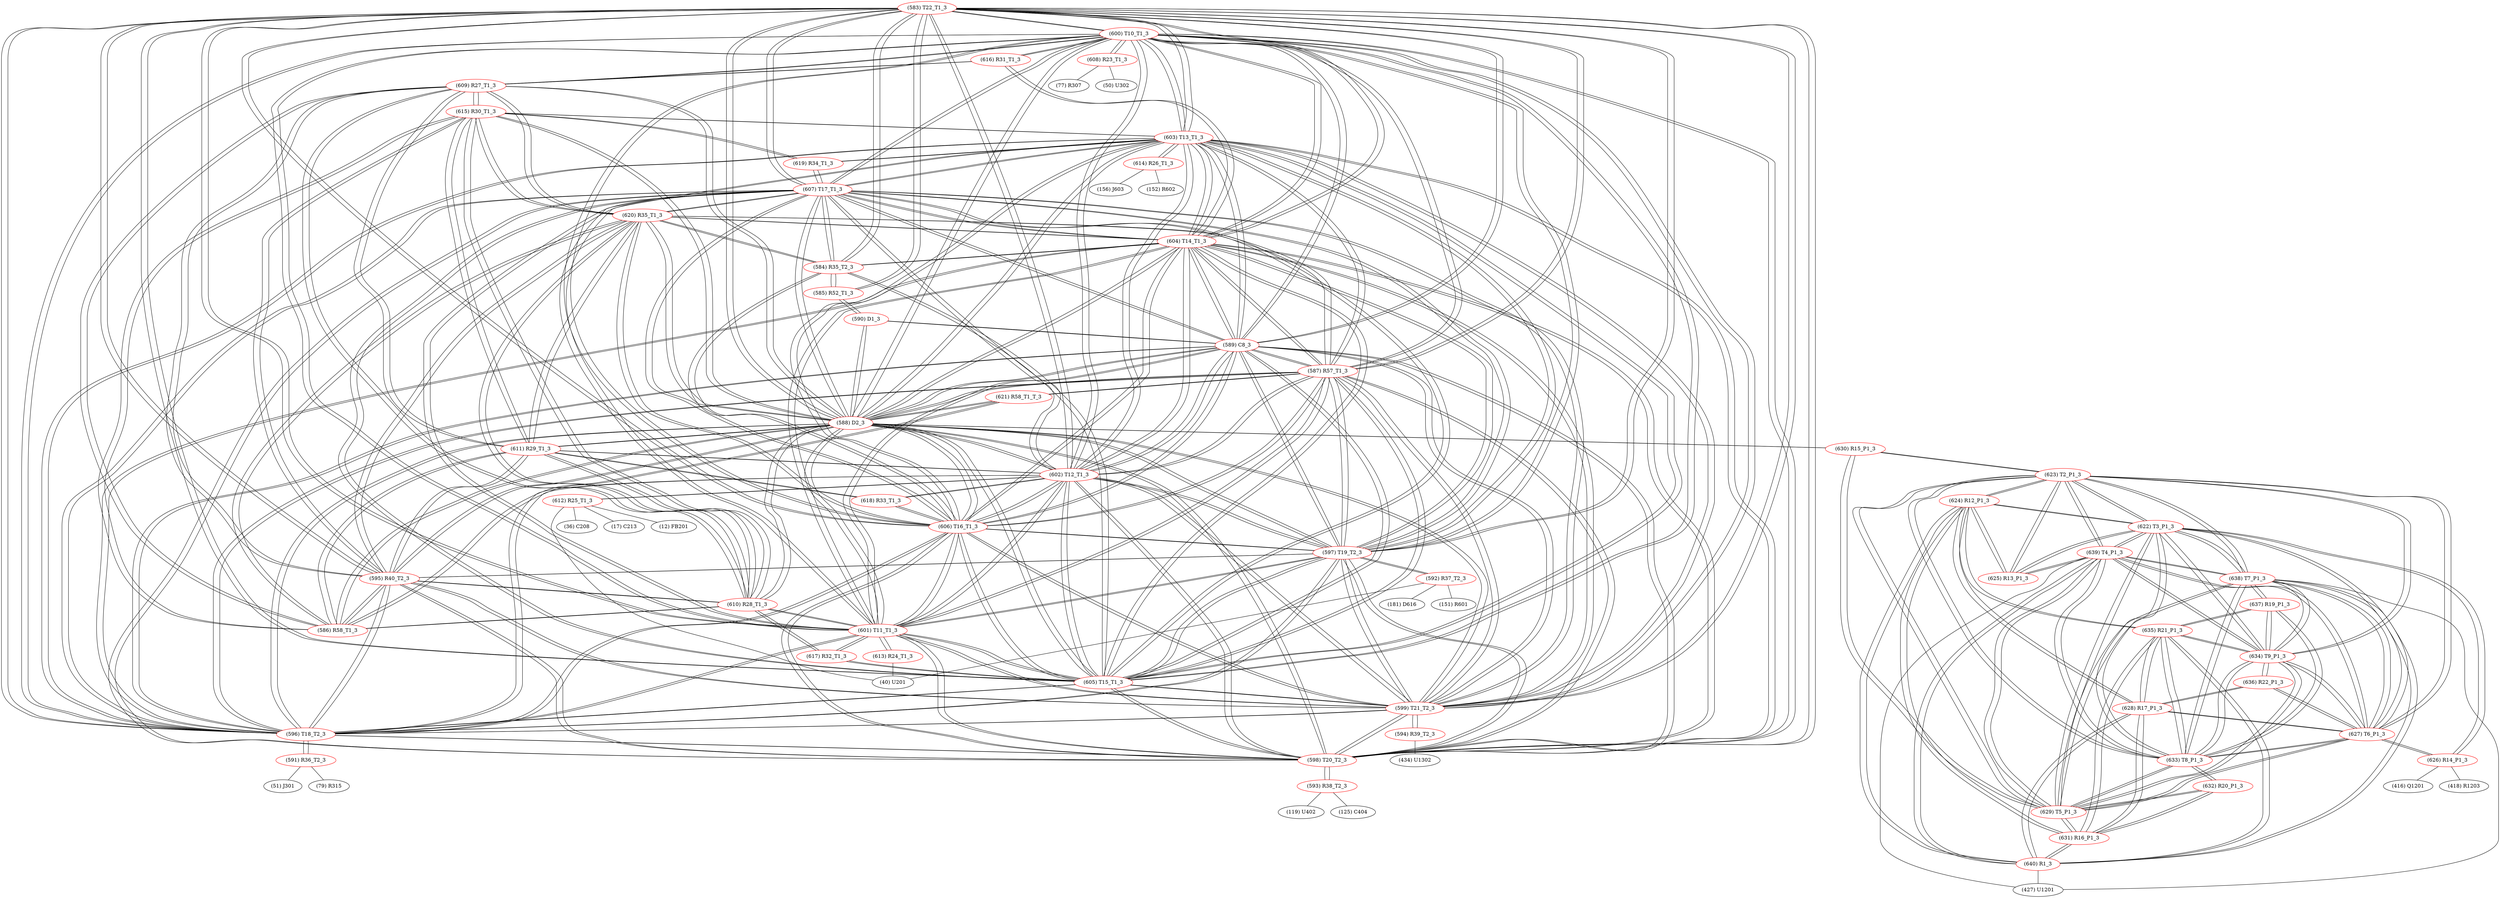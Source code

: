 graph {
	583 [label="(583) T22_T1_3" color=red]
	600 [label="(600) T10_T1_3"]
	601 [label="(601) T11_T1_3"]
	602 [label="(602) T12_T1_3"]
	603 [label="(603) T13_T1_3"]
	598 [label="(598) T20_T2_3"]
	604 [label="(604) T14_T1_3"]
	605 [label="(605) T15_T1_3"]
	596 [label="(596) T18_T2_3"]
	599 [label="(599) T21_T2_3"]
	597 [label="(597) T19_T2_3"]
	589 [label="(589) C8_3"]
	606 [label="(606) T16_T1_3"]
	607 [label="(607) T17_T1_3"]
	588 [label="(588) D2_3"]
	587 [label="(587) R57_T1_3"]
	584 [label="(584) R35_T2_3"]
	585 [label="(585) R52_T1_3"]
	595 [label="(595) R40_T2_3"]
	584 [label="(584) R35_T2_3" color=red]
	585 [label="(585) R52_T1_3"]
	583 [label="(583) T22_T1_3"]
	604 [label="(604) T14_T1_3"]
	605 [label="(605) T15_T1_3"]
	607 [label="(607) T17_T1_3"]
	606 [label="(606) T16_T1_3"]
	620 [label="(620) R35_T1_3"]
	585 [label="(585) R52_T1_3" color=red]
	590 [label="(590) D1_3"]
	584 [label="(584) R35_T2_3"]
	583 [label="(583) T22_T1_3"]
	586 [label="(586) R58_T1_3" color=red]
	588 [label="(588) D2_3"]
	595 [label="(595) R40_T2_3"]
	609 [label="(609) R27_T1_3"]
	610 [label="(610) R28_T1_3"]
	611 [label="(611) R29_T1_3"]
	615 [label="(615) R30_T1_3"]
	620 [label="(620) R35_T1_3"]
	621 [label="(621) R58_T1_T_3"]
	587 [label="(587) R57_T1_3" color=red]
	600 [label="(600) T10_T1_3"]
	601 [label="(601) T11_T1_3"]
	602 [label="(602) T12_T1_3"]
	603 [label="(603) T13_T1_3"]
	598 [label="(598) T20_T2_3"]
	604 [label="(604) T14_T1_3"]
	605 [label="(605) T15_T1_3"]
	596 [label="(596) T18_T2_3"]
	599 [label="(599) T21_T2_3"]
	597 [label="(597) T19_T2_3"]
	589 [label="(589) C8_3"]
	606 [label="(606) T16_T1_3"]
	607 [label="(607) T17_T1_3"]
	588 [label="(588) D2_3"]
	583 [label="(583) T22_T1_3"]
	621 [label="(621) R58_T1_T_3"]
	588 [label="(588) D2_3" color=red]
	586 [label="(586) R58_T1_3"]
	595 [label="(595) R40_T2_3"]
	609 [label="(609) R27_T1_3"]
	610 [label="(610) R28_T1_3"]
	611 [label="(611) R29_T1_3"]
	615 [label="(615) R30_T1_3"]
	620 [label="(620) R35_T1_3"]
	600 [label="(600) T10_T1_3"]
	601 [label="(601) T11_T1_3"]
	602 [label="(602) T12_T1_3"]
	603 [label="(603) T13_T1_3"]
	598 [label="(598) T20_T2_3"]
	604 [label="(604) T14_T1_3"]
	605 [label="(605) T15_T1_3"]
	596 [label="(596) T18_T2_3"]
	599 [label="(599) T21_T2_3"]
	597 [label="(597) T19_T2_3"]
	589 [label="(589) C8_3"]
	606 [label="(606) T16_T1_3"]
	607 [label="(607) T17_T1_3"]
	583 [label="(583) T22_T1_3"]
	587 [label="(587) R57_T1_3"]
	590 [label="(590) D1_3"]
	621 [label="(621) R58_T1_T_3"]
	630 [label="(630) R15_P1_3"]
	589 [label="(589) C8_3" color=red]
	600 [label="(600) T10_T1_3"]
	601 [label="(601) T11_T1_3"]
	602 [label="(602) T12_T1_3"]
	603 [label="(603) T13_T1_3"]
	598 [label="(598) T20_T2_3"]
	604 [label="(604) T14_T1_3"]
	605 [label="(605) T15_T1_3"]
	596 [label="(596) T18_T2_3"]
	599 [label="(599) T21_T2_3"]
	597 [label="(597) T19_T2_3"]
	606 [label="(606) T16_T1_3"]
	607 [label="(607) T17_T1_3"]
	588 [label="(588) D2_3"]
	583 [label="(583) T22_T1_3"]
	587 [label="(587) R57_T1_3"]
	590 [label="(590) D1_3"]
	590 [label="(590) D1_3" color=red]
	588 [label="(588) D2_3"]
	589 [label="(589) C8_3"]
	585 [label="(585) R52_T1_3"]
	591 [label="(591) R36_T2_3" color=red]
	79 [label="(79) R315"]
	51 [label="(51) J301"]
	596 [label="(596) T18_T2_3"]
	592 [label="(592) R37_T2_3" color=red]
	181 [label="(181) D616"]
	151 [label="(151) R601"]
	40 [label="(40) U201"]
	597 [label="(597) T19_T2_3"]
	593 [label="(593) R38_T2_3" color=red]
	119 [label="(119) U402"]
	125 [label="(125) C404"]
	598 [label="(598) T20_T2_3"]
	594 [label="(594) R39_T2_3" color=red]
	434 [label="(434) U1302"]
	599 [label="(599) T21_T2_3"]
	595 [label="(595) R40_T2_3" color=red]
	588 [label="(588) D2_3"]
	586 [label="(586) R58_T1_3"]
	609 [label="(609) R27_T1_3"]
	610 [label="(610) R28_T1_3"]
	611 [label="(611) R29_T1_3"]
	615 [label="(615) R30_T1_3"]
	620 [label="(620) R35_T1_3"]
	598 [label="(598) T20_T2_3"]
	599 [label="(599) T21_T2_3"]
	597 [label="(597) T19_T2_3"]
	583 [label="(583) T22_T1_3"]
	596 [label="(596) T18_T2_3"]
	596 [label="(596) T18_T2_3" color=red]
	600 [label="(600) T10_T1_3"]
	601 [label="(601) T11_T1_3"]
	602 [label="(602) T12_T1_3"]
	603 [label="(603) T13_T1_3"]
	598 [label="(598) T20_T2_3"]
	604 [label="(604) T14_T1_3"]
	605 [label="(605) T15_T1_3"]
	599 [label="(599) T21_T2_3"]
	597 [label="(597) T19_T2_3"]
	589 [label="(589) C8_3"]
	606 [label="(606) T16_T1_3"]
	607 [label="(607) T17_T1_3"]
	588 [label="(588) D2_3"]
	583 [label="(583) T22_T1_3"]
	587 [label="(587) R57_T1_3"]
	595 [label="(595) R40_T2_3"]
	591 [label="(591) R36_T2_3"]
	597 [label="(597) T19_T2_3" color=red]
	600 [label="(600) T10_T1_3"]
	601 [label="(601) T11_T1_3"]
	602 [label="(602) T12_T1_3"]
	603 [label="(603) T13_T1_3"]
	598 [label="(598) T20_T2_3"]
	604 [label="(604) T14_T1_3"]
	605 [label="(605) T15_T1_3"]
	596 [label="(596) T18_T2_3"]
	599 [label="(599) T21_T2_3"]
	589 [label="(589) C8_3"]
	606 [label="(606) T16_T1_3"]
	607 [label="(607) T17_T1_3"]
	588 [label="(588) D2_3"]
	583 [label="(583) T22_T1_3"]
	587 [label="(587) R57_T1_3"]
	595 [label="(595) R40_T2_3"]
	592 [label="(592) R37_T2_3"]
	598 [label="(598) T20_T2_3" color=red]
	600 [label="(600) T10_T1_3"]
	601 [label="(601) T11_T1_3"]
	602 [label="(602) T12_T1_3"]
	603 [label="(603) T13_T1_3"]
	604 [label="(604) T14_T1_3"]
	605 [label="(605) T15_T1_3"]
	596 [label="(596) T18_T2_3"]
	599 [label="(599) T21_T2_3"]
	597 [label="(597) T19_T2_3"]
	589 [label="(589) C8_3"]
	606 [label="(606) T16_T1_3"]
	607 [label="(607) T17_T1_3"]
	588 [label="(588) D2_3"]
	583 [label="(583) T22_T1_3"]
	587 [label="(587) R57_T1_3"]
	595 [label="(595) R40_T2_3"]
	593 [label="(593) R38_T2_3"]
	599 [label="(599) T21_T2_3" color=red]
	600 [label="(600) T10_T1_3"]
	601 [label="(601) T11_T1_3"]
	602 [label="(602) T12_T1_3"]
	603 [label="(603) T13_T1_3"]
	598 [label="(598) T20_T2_3"]
	604 [label="(604) T14_T1_3"]
	605 [label="(605) T15_T1_3"]
	596 [label="(596) T18_T2_3"]
	597 [label="(597) T19_T2_3"]
	589 [label="(589) C8_3"]
	606 [label="(606) T16_T1_3"]
	607 [label="(607) T17_T1_3"]
	588 [label="(588) D2_3"]
	583 [label="(583) T22_T1_3"]
	587 [label="(587) R57_T1_3"]
	595 [label="(595) R40_T2_3"]
	594 [label="(594) R39_T2_3"]
	600 [label="(600) T10_T1_3" color=red]
	601 [label="(601) T11_T1_3"]
	602 [label="(602) T12_T1_3"]
	603 [label="(603) T13_T1_3"]
	598 [label="(598) T20_T2_3"]
	604 [label="(604) T14_T1_3"]
	605 [label="(605) T15_T1_3"]
	596 [label="(596) T18_T2_3"]
	599 [label="(599) T21_T2_3"]
	597 [label="(597) T19_T2_3"]
	589 [label="(589) C8_3"]
	606 [label="(606) T16_T1_3"]
	607 [label="(607) T17_T1_3"]
	588 [label="(588) D2_3"]
	583 [label="(583) T22_T1_3"]
	587 [label="(587) R57_T1_3"]
	608 [label="(608) R23_T1_3"]
	616 [label="(616) R31_T1_3"]
	609 [label="(609) R27_T1_3"]
	601 [label="(601) T11_T1_3" color=red]
	600 [label="(600) T10_T1_3"]
	602 [label="(602) T12_T1_3"]
	603 [label="(603) T13_T1_3"]
	598 [label="(598) T20_T2_3"]
	604 [label="(604) T14_T1_3"]
	605 [label="(605) T15_T1_3"]
	596 [label="(596) T18_T2_3"]
	599 [label="(599) T21_T2_3"]
	597 [label="(597) T19_T2_3"]
	589 [label="(589) C8_3"]
	606 [label="(606) T16_T1_3"]
	607 [label="(607) T17_T1_3"]
	588 [label="(588) D2_3"]
	583 [label="(583) T22_T1_3"]
	587 [label="(587) R57_T1_3"]
	613 [label="(613) R24_T1_3"]
	617 [label="(617) R32_T1_3"]
	610 [label="(610) R28_T1_3"]
	602 [label="(602) T12_T1_3" color=red]
	600 [label="(600) T10_T1_3"]
	601 [label="(601) T11_T1_3"]
	603 [label="(603) T13_T1_3"]
	598 [label="(598) T20_T2_3"]
	604 [label="(604) T14_T1_3"]
	605 [label="(605) T15_T1_3"]
	596 [label="(596) T18_T2_3"]
	599 [label="(599) T21_T2_3"]
	597 [label="(597) T19_T2_3"]
	589 [label="(589) C8_3"]
	606 [label="(606) T16_T1_3"]
	607 [label="(607) T17_T1_3"]
	588 [label="(588) D2_3"]
	583 [label="(583) T22_T1_3"]
	587 [label="(587) R57_T1_3"]
	618 [label="(618) R33_T1_3"]
	611 [label="(611) R29_T1_3"]
	612 [label="(612) R25_T1_3"]
	603 [label="(603) T13_T1_3" color=red]
	600 [label="(600) T10_T1_3"]
	601 [label="(601) T11_T1_3"]
	602 [label="(602) T12_T1_3"]
	598 [label="(598) T20_T2_3"]
	604 [label="(604) T14_T1_3"]
	605 [label="(605) T15_T1_3"]
	596 [label="(596) T18_T2_3"]
	599 [label="(599) T21_T2_3"]
	597 [label="(597) T19_T2_3"]
	589 [label="(589) C8_3"]
	606 [label="(606) T16_T1_3"]
	607 [label="(607) T17_T1_3"]
	588 [label="(588) D2_3"]
	583 [label="(583) T22_T1_3"]
	587 [label="(587) R57_T1_3"]
	619 [label="(619) R34_T1_3"]
	615 [label="(615) R30_T1_3"]
	614 [label="(614) R26_T1_3"]
	604 [label="(604) T14_T1_3" color=red]
	600 [label="(600) T10_T1_3"]
	601 [label="(601) T11_T1_3"]
	602 [label="(602) T12_T1_3"]
	603 [label="(603) T13_T1_3"]
	598 [label="(598) T20_T2_3"]
	605 [label="(605) T15_T1_3"]
	596 [label="(596) T18_T2_3"]
	599 [label="(599) T21_T2_3"]
	597 [label="(597) T19_T2_3"]
	589 [label="(589) C8_3"]
	606 [label="(606) T16_T1_3"]
	607 [label="(607) T17_T1_3"]
	588 [label="(588) D2_3"]
	583 [label="(583) T22_T1_3"]
	587 [label="(587) R57_T1_3"]
	620 [label="(620) R35_T1_3"]
	584 [label="(584) R35_T2_3"]
	616 [label="(616) R31_T1_3"]
	605 [label="(605) T15_T1_3" color=red]
	600 [label="(600) T10_T1_3"]
	601 [label="(601) T11_T1_3"]
	602 [label="(602) T12_T1_3"]
	603 [label="(603) T13_T1_3"]
	598 [label="(598) T20_T2_3"]
	604 [label="(604) T14_T1_3"]
	596 [label="(596) T18_T2_3"]
	599 [label="(599) T21_T2_3"]
	597 [label="(597) T19_T2_3"]
	589 [label="(589) C8_3"]
	606 [label="(606) T16_T1_3"]
	607 [label="(607) T17_T1_3"]
	588 [label="(588) D2_3"]
	583 [label="(583) T22_T1_3"]
	587 [label="(587) R57_T1_3"]
	620 [label="(620) R35_T1_3"]
	584 [label="(584) R35_T2_3"]
	617 [label="(617) R32_T1_3"]
	606 [label="(606) T16_T1_3" color=red]
	600 [label="(600) T10_T1_3"]
	601 [label="(601) T11_T1_3"]
	602 [label="(602) T12_T1_3"]
	603 [label="(603) T13_T1_3"]
	598 [label="(598) T20_T2_3"]
	604 [label="(604) T14_T1_3"]
	605 [label="(605) T15_T1_3"]
	596 [label="(596) T18_T2_3"]
	599 [label="(599) T21_T2_3"]
	597 [label="(597) T19_T2_3"]
	589 [label="(589) C8_3"]
	607 [label="(607) T17_T1_3"]
	588 [label="(588) D2_3"]
	583 [label="(583) T22_T1_3"]
	587 [label="(587) R57_T1_3"]
	620 [label="(620) R35_T1_3"]
	584 [label="(584) R35_T2_3"]
	618 [label="(618) R33_T1_3"]
	607 [label="(607) T17_T1_3" color=red]
	600 [label="(600) T10_T1_3"]
	601 [label="(601) T11_T1_3"]
	602 [label="(602) T12_T1_3"]
	603 [label="(603) T13_T1_3"]
	598 [label="(598) T20_T2_3"]
	604 [label="(604) T14_T1_3"]
	605 [label="(605) T15_T1_3"]
	596 [label="(596) T18_T2_3"]
	599 [label="(599) T21_T2_3"]
	597 [label="(597) T19_T2_3"]
	589 [label="(589) C8_3"]
	606 [label="(606) T16_T1_3"]
	588 [label="(588) D2_3"]
	583 [label="(583) T22_T1_3"]
	587 [label="(587) R57_T1_3"]
	620 [label="(620) R35_T1_3"]
	584 [label="(584) R35_T2_3"]
	619 [label="(619) R34_T1_3"]
	608 [label="(608) R23_T1_3" color=red]
	77 [label="(77) R307"]
	50 [label="(50) U302"]
	600 [label="(600) T10_T1_3"]
	609 [label="(609) R27_T1_3" color=red]
	588 [label="(588) D2_3"]
	586 [label="(586) R58_T1_3"]
	595 [label="(595) R40_T2_3"]
	610 [label="(610) R28_T1_3"]
	611 [label="(611) R29_T1_3"]
	615 [label="(615) R30_T1_3"]
	620 [label="(620) R35_T1_3"]
	616 [label="(616) R31_T1_3"]
	600 [label="(600) T10_T1_3"]
	610 [label="(610) R28_T1_3" color=red]
	588 [label="(588) D2_3"]
	586 [label="(586) R58_T1_3"]
	595 [label="(595) R40_T2_3"]
	609 [label="(609) R27_T1_3"]
	611 [label="(611) R29_T1_3"]
	615 [label="(615) R30_T1_3"]
	620 [label="(620) R35_T1_3"]
	617 [label="(617) R32_T1_3"]
	601 [label="(601) T11_T1_3"]
	611 [label="(611) R29_T1_3" color=red]
	588 [label="(588) D2_3"]
	586 [label="(586) R58_T1_3"]
	595 [label="(595) R40_T2_3"]
	609 [label="(609) R27_T1_3"]
	610 [label="(610) R28_T1_3"]
	615 [label="(615) R30_T1_3"]
	620 [label="(620) R35_T1_3"]
	618 [label="(618) R33_T1_3"]
	602 [label="(602) T12_T1_3"]
	612 [label="(612) R25_T1_3" color=red]
	12 [label="(12) FB201"]
	40 [label="(40) U201"]
	36 [label="(36) C208"]
	17 [label="(17) C213"]
	602 [label="(602) T12_T1_3"]
	613 [label="(613) R24_T1_3" color=red]
	40 [label="(40) U201"]
	601 [label="(601) T11_T1_3"]
	614 [label="(614) R26_T1_3" color=red]
	152 [label="(152) R602"]
	156 [label="(156) J603"]
	603 [label="(603) T13_T1_3"]
	615 [label="(615) R30_T1_3" color=red]
	588 [label="(588) D2_3"]
	586 [label="(586) R58_T1_3"]
	595 [label="(595) R40_T2_3"]
	609 [label="(609) R27_T1_3"]
	610 [label="(610) R28_T1_3"]
	611 [label="(611) R29_T1_3"]
	620 [label="(620) R35_T1_3"]
	603 [label="(603) T13_T1_3"]
	619 [label="(619) R34_T1_3"]
	616 [label="(616) R31_T1_3" color=red]
	609 [label="(609) R27_T1_3"]
	600 [label="(600) T10_T1_3"]
	604 [label="(604) T14_T1_3"]
	617 [label="(617) R32_T1_3" color=red]
	605 [label="(605) T15_T1_3"]
	601 [label="(601) T11_T1_3"]
	610 [label="(610) R28_T1_3"]
	618 [label="(618) R33_T1_3" color=red]
	606 [label="(606) T16_T1_3"]
	611 [label="(611) R29_T1_3"]
	602 [label="(602) T12_T1_3"]
	619 [label="(619) R34_T1_3" color=red]
	607 [label="(607) T17_T1_3"]
	603 [label="(603) T13_T1_3"]
	615 [label="(615) R30_T1_3"]
	620 [label="(620) R35_T1_3" color=red]
	588 [label="(588) D2_3"]
	586 [label="(586) R58_T1_3"]
	595 [label="(595) R40_T2_3"]
	609 [label="(609) R27_T1_3"]
	610 [label="(610) R28_T1_3"]
	611 [label="(611) R29_T1_3"]
	615 [label="(615) R30_T1_3"]
	604 [label="(604) T14_T1_3"]
	605 [label="(605) T15_T1_3"]
	607 [label="(607) T17_T1_3"]
	606 [label="(606) T16_T1_3"]
	584 [label="(584) R35_T2_3"]
	621 [label="(621) R58_T1_T_3" color=red]
	587 [label="(587) R57_T1_3"]
	588 [label="(588) D2_3"]
	586 [label="(586) R58_T1_3"]
	622 [label="(622) T3_P1_3" color=red]
	639 [label="(639) T4_P1_3"]
	638 [label="(638) T7_P1_3"]
	629 [label="(629) T5_P1_3"]
	634 [label="(634) T9_P1_3"]
	633 [label="(633) T8_P1_3"]
	627 [label="(627) T6_P1_3"]
	623 [label="(623) T2_P1_3"]
	626 [label="(626) R14_P1_3"]
	625 [label="(625) R13_P1_3"]
	624 [label="(624) R12_P1_3"]
	623 [label="(623) T2_P1_3" color=red]
	622 [label="(622) T3_P1_3"]
	639 [label="(639) T4_P1_3"]
	638 [label="(638) T7_P1_3"]
	629 [label="(629) T5_P1_3"]
	634 [label="(634) T9_P1_3"]
	633 [label="(633) T8_P1_3"]
	627 [label="(627) T6_P1_3"]
	625 [label="(625) R13_P1_3"]
	624 [label="(624) R12_P1_3"]
	630 [label="(630) R15_P1_3"]
	624 [label="(624) R12_P1_3" color=red]
	635 [label="(635) R21_P1_3"]
	631 [label="(631) R16_P1_3"]
	628 [label="(628) R17_P1_3"]
	640 [label="(640) R1_3"]
	625 [label="(625) R13_P1_3"]
	622 [label="(622) T3_P1_3"]
	623 [label="(623) T2_P1_3"]
	625 [label="(625) R13_P1_3" color=red]
	639 [label="(639) T4_P1_3"]
	622 [label="(622) T3_P1_3"]
	624 [label="(624) R12_P1_3"]
	623 [label="(623) T2_P1_3"]
	626 [label="(626) R14_P1_3" color=red]
	418 [label="(418) R1203"]
	416 [label="(416) Q1201"]
	622 [label="(622) T3_P1_3"]
	627 [label="(627) T6_P1_3"]
	627 [label="(627) T6_P1_3" color=red]
	622 [label="(622) T3_P1_3"]
	639 [label="(639) T4_P1_3"]
	638 [label="(638) T7_P1_3"]
	629 [label="(629) T5_P1_3"]
	634 [label="(634) T9_P1_3"]
	633 [label="(633) T8_P1_3"]
	623 [label="(623) T2_P1_3"]
	626 [label="(626) R14_P1_3"]
	636 [label="(636) R22_P1_3"]
	628 [label="(628) R17_P1_3"]
	628 [label="(628) R17_P1_3" color=red]
	635 [label="(635) R21_P1_3"]
	631 [label="(631) R16_P1_3"]
	624 [label="(624) R12_P1_3"]
	640 [label="(640) R1_3"]
	636 [label="(636) R22_P1_3"]
	627 [label="(627) T6_P1_3"]
	629 [label="(629) T5_P1_3" color=red]
	622 [label="(622) T3_P1_3"]
	639 [label="(639) T4_P1_3"]
	638 [label="(638) T7_P1_3"]
	634 [label="(634) T9_P1_3"]
	633 [label="(633) T8_P1_3"]
	627 [label="(627) T6_P1_3"]
	623 [label="(623) T2_P1_3"]
	630 [label="(630) R15_P1_3"]
	631 [label="(631) R16_P1_3"]
	632 [label="(632) R20_P1_3"]
	630 [label="(630) R15_P1_3" color=red]
	588 [label="(588) D2_3"]
	623 [label="(623) T2_P1_3"]
	629 [label="(629) T5_P1_3"]
	631 [label="(631) R16_P1_3" color=red]
	635 [label="(635) R21_P1_3"]
	624 [label="(624) R12_P1_3"]
	628 [label="(628) R17_P1_3"]
	640 [label="(640) R1_3"]
	629 [label="(629) T5_P1_3"]
	632 [label="(632) R20_P1_3"]
	632 [label="(632) R20_P1_3" color=red]
	633 [label="(633) T8_P1_3"]
	631 [label="(631) R16_P1_3"]
	629 [label="(629) T5_P1_3"]
	633 [label="(633) T8_P1_3" color=red]
	622 [label="(622) T3_P1_3"]
	639 [label="(639) T4_P1_3"]
	638 [label="(638) T7_P1_3"]
	629 [label="(629) T5_P1_3"]
	634 [label="(634) T9_P1_3"]
	627 [label="(627) T6_P1_3"]
	623 [label="(623) T2_P1_3"]
	635 [label="(635) R21_P1_3"]
	637 [label="(637) R19_P1_3"]
	632 [label="(632) R20_P1_3"]
	634 [label="(634) T9_P1_3" color=red]
	636 [label="(636) R22_P1_3"]
	622 [label="(622) T3_P1_3"]
	639 [label="(639) T4_P1_3"]
	638 [label="(638) T7_P1_3"]
	629 [label="(629) T5_P1_3"]
	633 [label="(633) T8_P1_3"]
	627 [label="(627) T6_P1_3"]
	623 [label="(623) T2_P1_3"]
	635 [label="(635) R21_P1_3"]
	637 [label="(637) R19_P1_3"]
	635 [label="(635) R21_P1_3" color=red]
	631 [label="(631) R16_P1_3"]
	624 [label="(624) R12_P1_3"]
	628 [label="(628) R17_P1_3"]
	640 [label="(640) R1_3"]
	634 [label="(634) T9_P1_3"]
	633 [label="(633) T8_P1_3"]
	637 [label="(637) R19_P1_3"]
	636 [label="(636) R22_P1_3" color=red]
	634 [label="(634) T9_P1_3"]
	627 [label="(627) T6_P1_3"]
	628 [label="(628) R17_P1_3"]
	637 [label="(637) R19_P1_3" color=red]
	634 [label="(634) T9_P1_3"]
	635 [label="(635) R21_P1_3"]
	633 [label="(633) T8_P1_3"]
	638 [label="(638) T7_P1_3"]
	638 [label="(638) T7_P1_3" color=red]
	622 [label="(622) T3_P1_3"]
	639 [label="(639) T4_P1_3"]
	629 [label="(629) T5_P1_3"]
	634 [label="(634) T9_P1_3"]
	633 [label="(633) T8_P1_3"]
	627 [label="(627) T6_P1_3"]
	623 [label="(623) T2_P1_3"]
	640 [label="(640) R1_3"]
	427 [label="(427) U1201"]
	637 [label="(637) R19_P1_3"]
	639 [label="(639) T4_P1_3" color=red]
	622 [label="(622) T3_P1_3"]
	638 [label="(638) T7_P1_3"]
	629 [label="(629) T5_P1_3"]
	634 [label="(634) T9_P1_3"]
	633 [label="(633) T8_P1_3"]
	627 [label="(627) T6_P1_3"]
	623 [label="(623) T2_P1_3"]
	625 [label="(625) R13_P1_3"]
	640 [label="(640) R1_3"]
	427 [label="(427) U1201"]
	640 [label="(640) R1_3" color=red]
	639 [label="(639) T4_P1_3"]
	638 [label="(638) T7_P1_3"]
	427 [label="(427) U1201"]
	635 [label="(635) R21_P1_3"]
	631 [label="(631) R16_P1_3"]
	624 [label="(624) R12_P1_3"]
	628 [label="(628) R17_P1_3"]
	583 -- 600
	583 -- 601
	583 -- 602
	583 -- 603
	583 -- 598
	583 -- 604
	583 -- 605
	583 -- 596
	583 -- 599
	583 -- 597
	583 -- 589
	583 -- 606
	583 -- 607
	583 -- 588
	583 -- 587
	583 -- 584
	583 -- 585
	583 -- 595
	584 -- 585
	584 -- 583
	584 -- 604
	584 -- 605
	584 -- 607
	584 -- 606
	584 -- 620
	585 -- 590
	585 -- 584
	585 -- 583
	586 -- 588
	586 -- 595
	586 -- 609
	586 -- 610
	586 -- 611
	586 -- 615
	586 -- 620
	586 -- 621
	587 -- 600
	587 -- 601
	587 -- 602
	587 -- 603
	587 -- 598
	587 -- 604
	587 -- 605
	587 -- 596
	587 -- 599
	587 -- 597
	587 -- 589
	587 -- 606
	587 -- 607
	587 -- 588
	587 -- 583
	587 -- 621
	588 -- 586
	588 -- 595
	588 -- 609
	588 -- 610
	588 -- 611
	588 -- 615
	588 -- 620
	588 -- 600
	588 -- 601
	588 -- 602
	588 -- 603
	588 -- 598
	588 -- 604
	588 -- 605
	588 -- 596
	588 -- 599
	588 -- 597
	588 -- 589
	588 -- 606
	588 -- 607
	588 -- 583
	588 -- 587
	588 -- 590
	588 -- 621
	588 -- 630
	589 -- 600
	589 -- 601
	589 -- 602
	589 -- 603
	589 -- 598
	589 -- 604
	589 -- 605
	589 -- 596
	589 -- 599
	589 -- 597
	589 -- 606
	589 -- 607
	589 -- 588
	589 -- 583
	589 -- 587
	589 -- 590
	590 -- 588
	590 -- 589
	590 -- 585
	591 -- 79
	591 -- 51
	591 -- 596
	592 -- 181
	592 -- 151
	592 -- 40
	592 -- 597
	593 -- 119
	593 -- 125
	593 -- 598
	594 -- 434
	594 -- 599
	595 -- 588
	595 -- 586
	595 -- 609
	595 -- 610
	595 -- 611
	595 -- 615
	595 -- 620
	595 -- 598
	595 -- 599
	595 -- 597
	595 -- 583
	595 -- 596
	596 -- 600
	596 -- 601
	596 -- 602
	596 -- 603
	596 -- 598
	596 -- 604
	596 -- 605
	596 -- 599
	596 -- 597
	596 -- 589
	596 -- 606
	596 -- 607
	596 -- 588
	596 -- 583
	596 -- 587
	596 -- 595
	596 -- 591
	597 -- 600
	597 -- 601
	597 -- 602
	597 -- 603
	597 -- 598
	597 -- 604
	597 -- 605
	597 -- 596
	597 -- 599
	597 -- 589
	597 -- 606
	597 -- 607
	597 -- 588
	597 -- 583
	597 -- 587
	597 -- 595
	597 -- 592
	598 -- 600
	598 -- 601
	598 -- 602
	598 -- 603
	598 -- 604
	598 -- 605
	598 -- 596
	598 -- 599
	598 -- 597
	598 -- 589
	598 -- 606
	598 -- 607
	598 -- 588
	598 -- 583
	598 -- 587
	598 -- 595
	598 -- 593
	599 -- 600
	599 -- 601
	599 -- 602
	599 -- 603
	599 -- 598
	599 -- 604
	599 -- 605
	599 -- 596
	599 -- 597
	599 -- 589
	599 -- 606
	599 -- 607
	599 -- 588
	599 -- 583
	599 -- 587
	599 -- 595
	599 -- 594
	600 -- 601
	600 -- 602
	600 -- 603
	600 -- 598
	600 -- 604
	600 -- 605
	600 -- 596
	600 -- 599
	600 -- 597
	600 -- 589
	600 -- 606
	600 -- 607
	600 -- 588
	600 -- 583
	600 -- 587
	600 -- 608
	600 -- 616
	600 -- 609
	601 -- 600
	601 -- 602
	601 -- 603
	601 -- 598
	601 -- 604
	601 -- 605
	601 -- 596
	601 -- 599
	601 -- 597
	601 -- 589
	601 -- 606
	601 -- 607
	601 -- 588
	601 -- 583
	601 -- 587
	601 -- 613
	601 -- 617
	601 -- 610
	602 -- 600
	602 -- 601
	602 -- 603
	602 -- 598
	602 -- 604
	602 -- 605
	602 -- 596
	602 -- 599
	602 -- 597
	602 -- 589
	602 -- 606
	602 -- 607
	602 -- 588
	602 -- 583
	602 -- 587
	602 -- 618
	602 -- 611
	602 -- 612
	603 -- 600
	603 -- 601
	603 -- 602
	603 -- 598
	603 -- 604
	603 -- 605
	603 -- 596
	603 -- 599
	603 -- 597
	603 -- 589
	603 -- 606
	603 -- 607
	603 -- 588
	603 -- 583
	603 -- 587
	603 -- 619
	603 -- 615
	603 -- 614
	604 -- 600
	604 -- 601
	604 -- 602
	604 -- 603
	604 -- 598
	604 -- 605
	604 -- 596
	604 -- 599
	604 -- 597
	604 -- 589
	604 -- 606
	604 -- 607
	604 -- 588
	604 -- 583
	604 -- 587
	604 -- 620
	604 -- 584
	604 -- 616
	605 -- 600
	605 -- 601
	605 -- 602
	605 -- 603
	605 -- 598
	605 -- 604
	605 -- 596
	605 -- 599
	605 -- 597
	605 -- 589
	605 -- 606
	605 -- 607
	605 -- 588
	605 -- 583
	605 -- 587
	605 -- 620
	605 -- 584
	605 -- 617
	606 -- 600
	606 -- 601
	606 -- 602
	606 -- 603
	606 -- 598
	606 -- 604
	606 -- 605
	606 -- 596
	606 -- 599
	606 -- 597
	606 -- 589
	606 -- 607
	606 -- 588
	606 -- 583
	606 -- 587
	606 -- 620
	606 -- 584
	606 -- 618
	607 -- 600
	607 -- 601
	607 -- 602
	607 -- 603
	607 -- 598
	607 -- 604
	607 -- 605
	607 -- 596
	607 -- 599
	607 -- 597
	607 -- 589
	607 -- 606
	607 -- 588
	607 -- 583
	607 -- 587
	607 -- 620
	607 -- 584
	607 -- 619
	608 -- 77
	608 -- 50
	608 -- 600
	609 -- 588
	609 -- 586
	609 -- 595
	609 -- 610
	609 -- 611
	609 -- 615
	609 -- 620
	609 -- 616
	609 -- 600
	610 -- 588
	610 -- 586
	610 -- 595
	610 -- 609
	610 -- 611
	610 -- 615
	610 -- 620
	610 -- 617
	610 -- 601
	611 -- 588
	611 -- 586
	611 -- 595
	611 -- 609
	611 -- 610
	611 -- 615
	611 -- 620
	611 -- 618
	611 -- 602
	612 -- 12
	612 -- 40
	612 -- 36
	612 -- 17
	612 -- 602
	613 -- 40
	613 -- 601
	614 -- 152
	614 -- 156
	614 -- 603
	615 -- 588
	615 -- 586
	615 -- 595
	615 -- 609
	615 -- 610
	615 -- 611
	615 -- 620
	615 -- 603
	615 -- 619
	616 -- 609
	616 -- 600
	616 -- 604
	617 -- 605
	617 -- 601
	617 -- 610
	618 -- 606
	618 -- 611
	618 -- 602
	619 -- 607
	619 -- 603
	619 -- 615
	620 -- 588
	620 -- 586
	620 -- 595
	620 -- 609
	620 -- 610
	620 -- 611
	620 -- 615
	620 -- 604
	620 -- 605
	620 -- 607
	620 -- 606
	620 -- 584
	621 -- 587
	621 -- 588
	621 -- 586
	622 -- 639
	622 -- 638
	622 -- 629
	622 -- 634
	622 -- 633
	622 -- 627
	622 -- 623
	622 -- 626
	622 -- 625
	622 -- 624
	623 -- 622
	623 -- 639
	623 -- 638
	623 -- 629
	623 -- 634
	623 -- 633
	623 -- 627
	623 -- 625
	623 -- 624
	623 -- 630
	624 -- 635
	624 -- 631
	624 -- 628
	624 -- 640
	624 -- 625
	624 -- 622
	624 -- 623
	625 -- 639
	625 -- 622
	625 -- 624
	625 -- 623
	626 -- 418
	626 -- 416
	626 -- 622
	626 -- 627
	627 -- 622
	627 -- 639
	627 -- 638
	627 -- 629
	627 -- 634
	627 -- 633
	627 -- 623
	627 -- 626
	627 -- 636
	627 -- 628
	628 -- 635
	628 -- 631
	628 -- 624
	628 -- 640
	628 -- 636
	628 -- 627
	629 -- 622
	629 -- 639
	629 -- 638
	629 -- 634
	629 -- 633
	629 -- 627
	629 -- 623
	629 -- 630
	629 -- 631
	629 -- 632
	630 -- 588
	630 -- 623
	630 -- 629
	631 -- 635
	631 -- 624
	631 -- 628
	631 -- 640
	631 -- 629
	631 -- 632
	632 -- 633
	632 -- 631
	632 -- 629
	633 -- 622
	633 -- 639
	633 -- 638
	633 -- 629
	633 -- 634
	633 -- 627
	633 -- 623
	633 -- 635
	633 -- 637
	633 -- 632
	634 -- 636
	634 -- 622
	634 -- 639
	634 -- 638
	634 -- 629
	634 -- 633
	634 -- 627
	634 -- 623
	634 -- 635
	634 -- 637
	635 -- 631
	635 -- 624
	635 -- 628
	635 -- 640
	635 -- 634
	635 -- 633
	635 -- 637
	636 -- 634
	636 -- 627
	636 -- 628
	637 -- 634
	637 -- 635
	637 -- 633
	637 -- 638
	638 -- 622
	638 -- 639
	638 -- 629
	638 -- 634
	638 -- 633
	638 -- 627
	638 -- 623
	638 -- 640
	638 -- 427
	638 -- 637
	639 -- 622
	639 -- 638
	639 -- 629
	639 -- 634
	639 -- 633
	639 -- 627
	639 -- 623
	639 -- 625
	639 -- 640
	639 -- 427
	640 -- 639
	640 -- 638
	640 -- 427
	640 -- 635
	640 -- 631
	640 -- 624
	640 -- 628
}